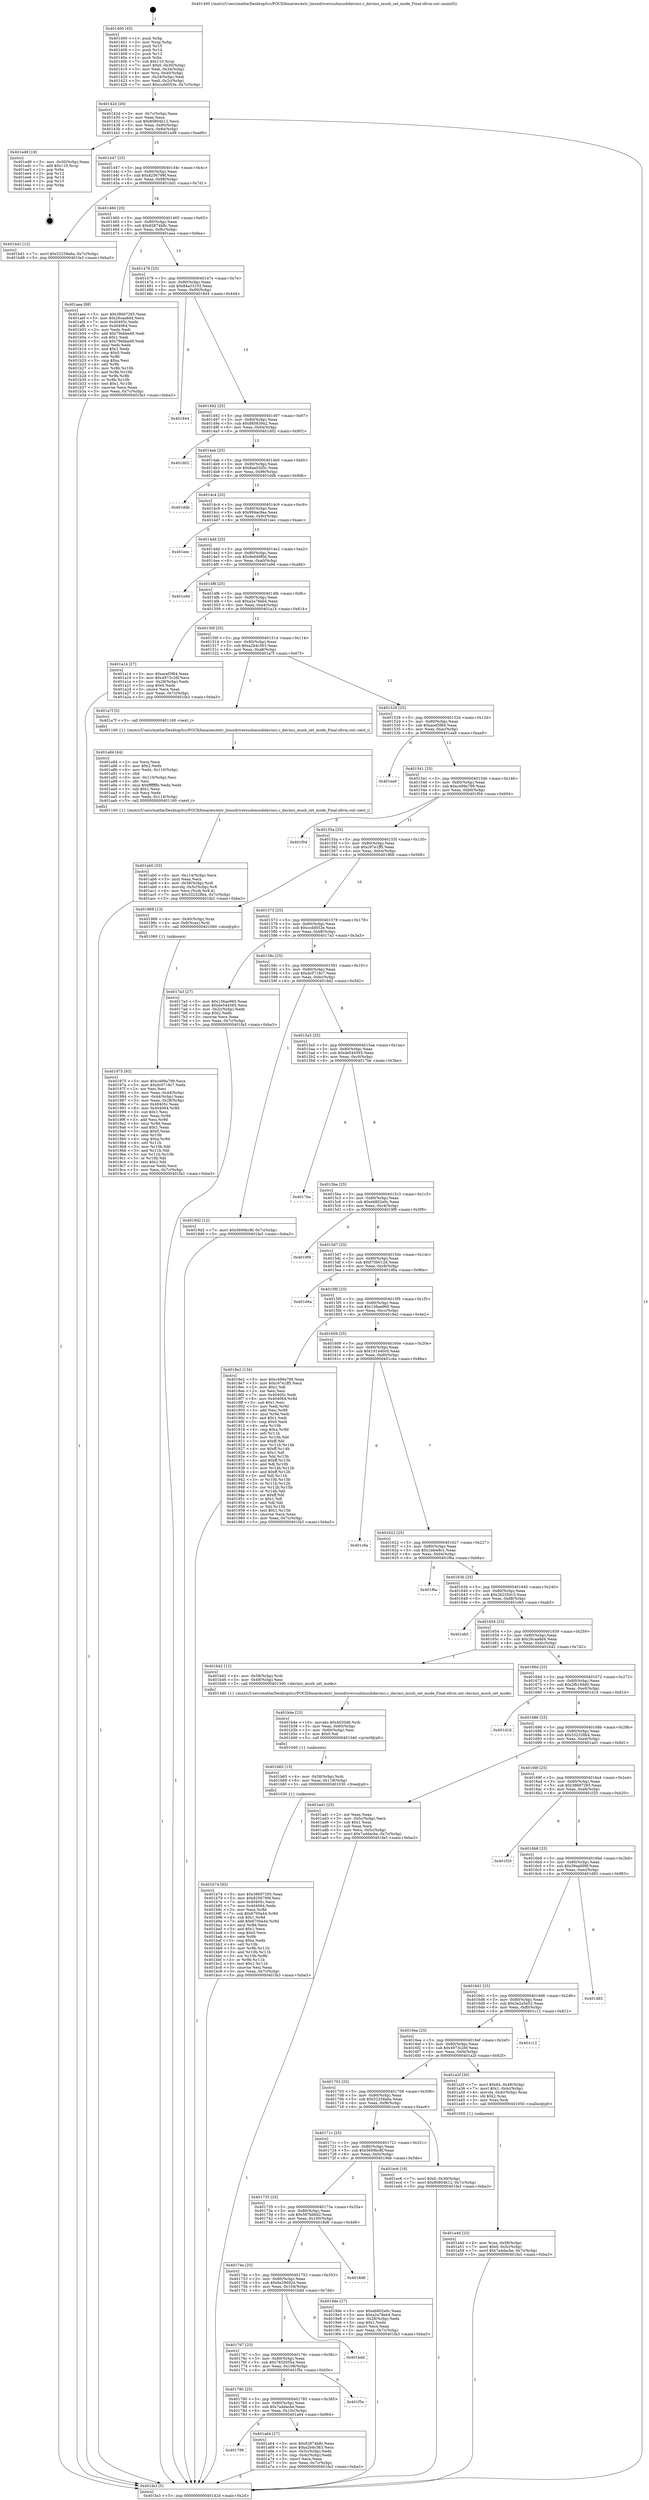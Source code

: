 digraph "0x401400" {
  label = "0x401400 (/mnt/c/Users/mathe/Desktop/tcc/POCII/binaries/extr_linuxdriversusbmusbdavinci.c_davinci_musb_set_mode_Final-ollvm.out::main(0))"
  labelloc = "t"
  node[shape=record]

  Entry [label="",width=0.3,height=0.3,shape=circle,fillcolor=black,style=filled]
  "0x40142d" [label="{
     0x40142d [26]\l
     | [instrs]\l
     &nbsp;&nbsp;0x40142d \<+3\>: mov -0x7c(%rbp),%eax\l
     &nbsp;&nbsp;0x401430 \<+2\>: mov %eax,%ecx\l
     &nbsp;&nbsp;0x401432 \<+6\>: sub $0x80804b12,%ecx\l
     &nbsp;&nbsp;0x401438 \<+3\>: mov %eax,-0x80(%rbp)\l
     &nbsp;&nbsp;0x40143b \<+6\>: mov %ecx,-0x84(%rbp)\l
     &nbsp;&nbsp;0x401441 \<+6\>: je 0000000000401ed9 \<main+0xad9\>\l
  }"]
  "0x401ed9" [label="{
     0x401ed9 [19]\l
     | [instrs]\l
     &nbsp;&nbsp;0x401ed9 \<+3\>: mov -0x30(%rbp),%eax\l
     &nbsp;&nbsp;0x401edc \<+7\>: add $0x110,%rsp\l
     &nbsp;&nbsp;0x401ee3 \<+1\>: pop %rbx\l
     &nbsp;&nbsp;0x401ee4 \<+2\>: pop %r12\l
     &nbsp;&nbsp;0x401ee6 \<+2\>: pop %r14\l
     &nbsp;&nbsp;0x401ee8 \<+2\>: pop %r15\l
     &nbsp;&nbsp;0x401eea \<+1\>: pop %rbp\l
     &nbsp;&nbsp;0x401eeb \<+1\>: ret\l
  }"]
  "0x401447" [label="{
     0x401447 [25]\l
     | [instrs]\l
     &nbsp;&nbsp;0x401447 \<+5\>: jmp 000000000040144c \<main+0x4c\>\l
     &nbsp;&nbsp;0x40144c \<+3\>: mov -0x80(%rbp),%eax\l
     &nbsp;&nbsp;0x40144f \<+5\>: sub $0x8256799f,%eax\l
     &nbsp;&nbsp;0x401454 \<+6\>: mov %eax,-0x88(%rbp)\l
     &nbsp;&nbsp;0x40145a \<+6\>: je 0000000000401bd1 \<main+0x7d1\>\l
  }"]
  Exit [label="",width=0.3,height=0.3,shape=circle,fillcolor=black,style=filled,peripheries=2]
  "0x401bd1" [label="{
     0x401bd1 [12]\l
     | [instrs]\l
     &nbsp;&nbsp;0x401bd1 \<+7\>: movl $0x52258a6a,-0x7c(%rbp)\l
     &nbsp;&nbsp;0x401bd8 \<+5\>: jmp 0000000000401fa3 \<main+0xba3\>\l
  }"]
  "0x401460" [label="{
     0x401460 [25]\l
     | [instrs]\l
     &nbsp;&nbsp;0x401460 \<+5\>: jmp 0000000000401465 \<main+0x65\>\l
     &nbsp;&nbsp;0x401465 \<+3\>: mov -0x80(%rbp),%eax\l
     &nbsp;&nbsp;0x401468 \<+5\>: sub $0x82874b8c,%eax\l
     &nbsp;&nbsp;0x40146d \<+6\>: mov %eax,-0x8c(%rbp)\l
     &nbsp;&nbsp;0x401473 \<+6\>: je 0000000000401aea \<main+0x6ea\>\l
  }"]
  "0x401b74" [label="{
     0x401b74 [93]\l
     | [instrs]\l
     &nbsp;&nbsp;0x401b74 \<+5\>: mov $0x38697285,%eax\l
     &nbsp;&nbsp;0x401b79 \<+5\>: mov $0x8256799f,%esi\l
     &nbsp;&nbsp;0x401b7e \<+7\>: mov 0x40405c,%ecx\l
     &nbsp;&nbsp;0x401b85 \<+7\>: mov 0x404064,%edx\l
     &nbsp;&nbsp;0x401b8c \<+3\>: mov %ecx,%r8d\l
     &nbsp;&nbsp;0x401b8f \<+7\>: sub $0x6700a44,%r8d\l
     &nbsp;&nbsp;0x401b96 \<+4\>: sub $0x1,%r8d\l
     &nbsp;&nbsp;0x401b9a \<+7\>: add $0x6700a44,%r8d\l
     &nbsp;&nbsp;0x401ba1 \<+4\>: imul %r8d,%ecx\l
     &nbsp;&nbsp;0x401ba5 \<+3\>: and $0x1,%ecx\l
     &nbsp;&nbsp;0x401ba8 \<+3\>: cmp $0x0,%ecx\l
     &nbsp;&nbsp;0x401bab \<+4\>: sete %r9b\l
     &nbsp;&nbsp;0x401baf \<+3\>: cmp $0xa,%edx\l
     &nbsp;&nbsp;0x401bb2 \<+4\>: setl %r10b\l
     &nbsp;&nbsp;0x401bb6 \<+3\>: mov %r9b,%r11b\l
     &nbsp;&nbsp;0x401bb9 \<+3\>: and %r10b,%r11b\l
     &nbsp;&nbsp;0x401bbc \<+3\>: xor %r10b,%r9b\l
     &nbsp;&nbsp;0x401bbf \<+3\>: or %r9b,%r11b\l
     &nbsp;&nbsp;0x401bc2 \<+4\>: test $0x1,%r11b\l
     &nbsp;&nbsp;0x401bc6 \<+3\>: cmovne %esi,%eax\l
     &nbsp;&nbsp;0x401bc9 \<+3\>: mov %eax,-0x7c(%rbp)\l
     &nbsp;&nbsp;0x401bcc \<+5\>: jmp 0000000000401fa3 \<main+0xba3\>\l
  }"]
  "0x401aea" [label="{
     0x401aea [88]\l
     | [instrs]\l
     &nbsp;&nbsp;0x401aea \<+5\>: mov $0x38697285,%eax\l
     &nbsp;&nbsp;0x401aef \<+5\>: mov $0x26caa8d4,%ecx\l
     &nbsp;&nbsp;0x401af4 \<+7\>: mov 0x40405c,%edx\l
     &nbsp;&nbsp;0x401afb \<+7\>: mov 0x404064,%esi\l
     &nbsp;&nbsp;0x401b02 \<+2\>: mov %edx,%edi\l
     &nbsp;&nbsp;0x401b04 \<+6\>: add $0x79ebbed9,%edi\l
     &nbsp;&nbsp;0x401b0a \<+3\>: sub $0x1,%edi\l
     &nbsp;&nbsp;0x401b0d \<+6\>: sub $0x79ebbed9,%edi\l
     &nbsp;&nbsp;0x401b13 \<+3\>: imul %edi,%edx\l
     &nbsp;&nbsp;0x401b16 \<+3\>: and $0x1,%edx\l
     &nbsp;&nbsp;0x401b19 \<+3\>: cmp $0x0,%edx\l
     &nbsp;&nbsp;0x401b1c \<+4\>: sete %r8b\l
     &nbsp;&nbsp;0x401b20 \<+3\>: cmp $0xa,%esi\l
     &nbsp;&nbsp;0x401b23 \<+4\>: setl %r9b\l
     &nbsp;&nbsp;0x401b27 \<+3\>: mov %r8b,%r10b\l
     &nbsp;&nbsp;0x401b2a \<+3\>: and %r9b,%r10b\l
     &nbsp;&nbsp;0x401b2d \<+3\>: xor %r9b,%r8b\l
     &nbsp;&nbsp;0x401b30 \<+3\>: or %r8b,%r10b\l
     &nbsp;&nbsp;0x401b33 \<+4\>: test $0x1,%r10b\l
     &nbsp;&nbsp;0x401b37 \<+3\>: cmovne %ecx,%eax\l
     &nbsp;&nbsp;0x401b3a \<+3\>: mov %eax,-0x7c(%rbp)\l
     &nbsp;&nbsp;0x401b3d \<+5\>: jmp 0000000000401fa3 \<main+0xba3\>\l
  }"]
  "0x401479" [label="{
     0x401479 [25]\l
     | [instrs]\l
     &nbsp;&nbsp;0x401479 \<+5\>: jmp 000000000040147e \<main+0x7e\>\l
     &nbsp;&nbsp;0x40147e \<+3\>: mov -0x80(%rbp),%eax\l
     &nbsp;&nbsp;0x401481 \<+5\>: sub $0x84a33103,%eax\l
     &nbsp;&nbsp;0x401486 \<+6\>: mov %eax,-0x90(%rbp)\l
     &nbsp;&nbsp;0x40148c \<+6\>: je 0000000000401844 \<main+0x444\>\l
  }"]
  "0x401b65" [label="{
     0x401b65 [15]\l
     | [instrs]\l
     &nbsp;&nbsp;0x401b65 \<+4\>: mov -0x58(%rbp),%rdi\l
     &nbsp;&nbsp;0x401b69 \<+6\>: mov %eax,-0x118(%rbp)\l
     &nbsp;&nbsp;0x401b6f \<+5\>: call 0000000000401030 \<free@plt\>\l
     | [calls]\l
     &nbsp;&nbsp;0x401030 \{1\} (unknown)\l
  }"]
  "0x401844" [label="{
     0x401844\l
  }", style=dashed]
  "0x401492" [label="{
     0x401492 [25]\l
     | [instrs]\l
     &nbsp;&nbsp;0x401492 \<+5\>: jmp 0000000000401497 \<main+0x97\>\l
     &nbsp;&nbsp;0x401497 \<+3\>: mov -0x80(%rbp),%eax\l
     &nbsp;&nbsp;0x40149a \<+5\>: sub $0x885839a2,%eax\l
     &nbsp;&nbsp;0x40149f \<+6\>: mov %eax,-0x94(%rbp)\l
     &nbsp;&nbsp;0x4014a5 \<+6\>: je 0000000000401d02 \<main+0x902\>\l
  }"]
  "0x401b4e" [label="{
     0x401b4e [23]\l
     | [instrs]\l
     &nbsp;&nbsp;0x401b4e \<+10\>: movabs $0x4020d6,%rdi\l
     &nbsp;&nbsp;0x401b58 \<+3\>: mov %eax,-0x60(%rbp)\l
     &nbsp;&nbsp;0x401b5b \<+3\>: mov -0x60(%rbp),%esi\l
     &nbsp;&nbsp;0x401b5e \<+2\>: mov $0x0,%al\l
     &nbsp;&nbsp;0x401b60 \<+5\>: call 0000000000401040 \<printf@plt\>\l
     | [calls]\l
     &nbsp;&nbsp;0x401040 \{1\} (unknown)\l
  }"]
  "0x401d02" [label="{
     0x401d02\l
  }", style=dashed]
  "0x4014ab" [label="{
     0x4014ab [25]\l
     | [instrs]\l
     &nbsp;&nbsp;0x4014ab \<+5\>: jmp 00000000004014b0 \<main+0xb0\>\l
     &nbsp;&nbsp;0x4014b0 \<+3\>: mov -0x80(%rbp),%eax\l
     &nbsp;&nbsp;0x4014b3 \<+5\>: sub $0x8aa03d5c,%eax\l
     &nbsp;&nbsp;0x4014b8 \<+6\>: mov %eax,-0x98(%rbp)\l
     &nbsp;&nbsp;0x4014be \<+6\>: je 0000000000401ddb \<main+0x9db\>\l
  }"]
  "0x401ab0" [label="{
     0x401ab0 [33]\l
     | [instrs]\l
     &nbsp;&nbsp;0x401ab0 \<+6\>: mov -0x114(%rbp),%ecx\l
     &nbsp;&nbsp;0x401ab6 \<+3\>: imul %eax,%ecx\l
     &nbsp;&nbsp;0x401ab9 \<+4\>: mov -0x58(%rbp),%rdi\l
     &nbsp;&nbsp;0x401abd \<+4\>: movslq -0x5c(%rbp),%r8\l
     &nbsp;&nbsp;0x401ac1 \<+4\>: mov %ecx,(%rdi,%r8,4)\l
     &nbsp;&nbsp;0x401ac5 \<+7\>: movl $0x332328b4,-0x7c(%rbp)\l
     &nbsp;&nbsp;0x401acc \<+5\>: jmp 0000000000401fa3 \<main+0xba3\>\l
  }"]
  "0x401ddb" [label="{
     0x401ddb\l
  }", style=dashed]
  "0x4014c4" [label="{
     0x4014c4 [25]\l
     | [instrs]\l
     &nbsp;&nbsp;0x4014c4 \<+5\>: jmp 00000000004014c9 \<main+0xc9\>\l
     &nbsp;&nbsp;0x4014c9 \<+3\>: mov -0x80(%rbp),%eax\l
     &nbsp;&nbsp;0x4014cc \<+5\>: sub $0x994ac9aa,%eax\l
     &nbsp;&nbsp;0x4014d1 \<+6\>: mov %eax,-0x9c(%rbp)\l
     &nbsp;&nbsp;0x4014d7 \<+6\>: je 0000000000401eec \<main+0xaec\>\l
  }"]
  "0x401a84" [label="{
     0x401a84 [44]\l
     | [instrs]\l
     &nbsp;&nbsp;0x401a84 \<+2\>: xor %ecx,%ecx\l
     &nbsp;&nbsp;0x401a86 \<+5\>: mov $0x2,%edx\l
     &nbsp;&nbsp;0x401a8b \<+6\>: mov %edx,-0x110(%rbp)\l
     &nbsp;&nbsp;0x401a91 \<+1\>: cltd\l
     &nbsp;&nbsp;0x401a92 \<+6\>: mov -0x110(%rbp),%esi\l
     &nbsp;&nbsp;0x401a98 \<+2\>: idiv %esi\l
     &nbsp;&nbsp;0x401a9a \<+6\>: imul $0xfffffffe,%edx,%edx\l
     &nbsp;&nbsp;0x401aa0 \<+3\>: sub $0x1,%ecx\l
     &nbsp;&nbsp;0x401aa3 \<+2\>: sub %ecx,%edx\l
     &nbsp;&nbsp;0x401aa5 \<+6\>: mov %edx,-0x114(%rbp)\l
     &nbsp;&nbsp;0x401aab \<+5\>: call 0000000000401160 \<next_i\>\l
     | [calls]\l
     &nbsp;&nbsp;0x401160 \{1\} (/mnt/c/Users/mathe/Desktop/tcc/POCII/binaries/extr_linuxdriversusbmusbdavinci.c_davinci_musb_set_mode_Final-ollvm.out::next_i)\l
  }"]
  "0x401eec" [label="{
     0x401eec\l
  }", style=dashed]
  "0x4014dd" [label="{
     0x4014dd [25]\l
     | [instrs]\l
     &nbsp;&nbsp;0x4014dd \<+5\>: jmp 00000000004014e2 \<main+0xe2\>\l
     &nbsp;&nbsp;0x4014e2 \<+3\>: mov -0x80(%rbp),%eax\l
     &nbsp;&nbsp;0x4014e5 \<+5\>: sub $0x9e049f0d,%eax\l
     &nbsp;&nbsp;0x4014ea \<+6\>: mov %eax,-0xa0(%rbp)\l
     &nbsp;&nbsp;0x4014f0 \<+6\>: je 0000000000401e9d \<main+0xa9d\>\l
  }"]
  "0x401799" [label="{
     0x401799\l
  }", style=dashed]
  "0x401e9d" [label="{
     0x401e9d\l
  }", style=dashed]
  "0x4014f6" [label="{
     0x4014f6 [25]\l
     | [instrs]\l
     &nbsp;&nbsp;0x4014f6 \<+5\>: jmp 00000000004014fb \<main+0xfb\>\l
     &nbsp;&nbsp;0x4014fb \<+3\>: mov -0x80(%rbp),%eax\l
     &nbsp;&nbsp;0x4014fe \<+5\>: sub $0xa2a78eb4,%eax\l
     &nbsp;&nbsp;0x401503 \<+6\>: mov %eax,-0xa4(%rbp)\l
     &nbsp;&nbsp;0x401509 \<+6\>: je 0000000000401a14 \<main+0x614\>\l
  }"]
  "0x401a64" [label="{
     0x401a64 [27]\l
     | [instrs]\l
     &nbsp;&nbsp;0x401a64 \<+5\>: mov $0x82874b8c,%eax\l
     &nbsp;&nbsp;0x401a69 \<+5\>: mov $0xa2b4c363,%ecx\l
     &nbsp;&nbsp;0x401a6e \<+3\>: mov -0x5c(%rbp),%edx\l
     &nbsp;&nbsp;0x401a71 \<+3\>: cmp -0x4c(%rbp),%edx\l
     &nbsp;&nbsp;0x401a74 \<+3\>: cmovl %ecx,%eax\l
     &nbsp;&nbsp;0x401a77 \<+3\>: mov %eax,-0x7c(%rbp)\l
     &nbsp;&nbsp;0x401a7a \<+5\>: jmp 0000000000401fa3 \<main+0xba3\>\l
  }"]
  "0x401a14" [label="{
     0x401a14 [27]\l
     | [instrs]\l
     &nbsp;&nbsp;0x401a14 \<+5\>: mov $0xacef3f64,%eax\l
     &nbsp;&nbsp;0x401a19 \<+5\>: mov $0x4973c26f,%ecx\l
     &nbsp;&nbsp;0x401a1e \<+3\>: mov -0x28(%rbp),%edx\l
     &nbsp;&nbsp;0x401a21 \<+3\>: cmp $0x0,%edx\l
     &nbsp;&nbsp;0x401a24 \<+3\>: cmove %ecx,%eax\l
     &nbsp;&nbsp;0x401a27 \<+3\>: mov %eax,-0x7c(%rbp)\l
     &nbsp;&nbsp;0x401a2a \<+5\>: jmp 0000000000401fa3 \<main+0xba3\>\l
  }"]
  "0x40150f" [label="{
     0x40150f [25]\l
     | [instrs]\l
     &nbsp;&nbsp;0x40150f \<+5\>: jmp 0000000000401514 \<main+0x114\>\l
     &nbsp;&nbsp;0x401514 \<+3\>: mov -0x80(%rbp),%eax\l
     &nbsp;&nbsp;0x401517 \<+5\>: sub $0xa2b4c363,%eax\l
     &nbsp;&nbsp;0x40151c \<+6\>: mov %eax,-0xa8(%rbp)\l
     &nbsp;&nbsp;0x401522 \<+6\>: je 0000000000401a7f \<main+0x67f\>\l
  }"]
  "0x401780" [label="{
     0x401780 [25]\l
     | [instrs]\l
     &nbsp;&nbsp;0x401780 \<+5\>: jmp 0000000000401785 \<main+0x385\>\l
     &nbsp;&nbsp;0x401785 \<+3\>: mov -0x80(%rbp),%eax\l
     &nbsp;&nbsp;0x401788 \<+5\>: sub $0x7a4dacbe,%eax\l
     &nbsp;&nbsp;0x40178d \<+6\>: mov %eax,-0x10c(%rbp)\l
     &nbsp;&nbsp;0x401793 \<+6\>: je 0000000000401a64 \<main+0x664\>\l
  }"]
  "0x401a7f" [label="{
     0x401a7f [5]\l
     | [instrs]\l
     &nbsp;&nbsp;0x401a7f \<+5\>: call 0000000000401160 \<next_i\>\l
     | [calls]\l
     &nbsp;&nbsp;0x401160 \{1\} (/mnt/c/Users/mathe/Desktop/tcc/POCII/binaries/extr_linuxdriversusbmusbdavinci.c_davinci_musb_set_mode_Final-ollvm.out::next_i)\l
  }"]
  "0x401528" [label="{
     0x401528 [25]\l
     | [instrs]\l
     &nbsp;&nbsp;0x401528 \<+5\>: jmp 000000000040152d \<main+0x12d\>\l
     &nbsp;&nbsp;0x40152d \<+3\>: mov -0x80(%rbp),%eax\l
     &nbsp;&nbsp;0x401530 \<+5\>: sub $0xacef3f64,%eax\l
     &nbsp;&nbsp;0x401535 \<+6\>: mov %eax,-0xac(%rbp)\l
     &nbsp;&nbsp;0x40153b \<+6\>: je 0000000000401ea9 \<main+0xaa9\>\l
  }"]
  "0x401f5e" [label="{
     0x401f5e\l
  }", style=dashed]
  "0x401ea9" [label="{
     0x401ea9\l
  }", style=dashed]
  "0x401541" [label="{
     0x401541 [25]\l
     | [instrs]\l
     &nbsp;&nbsp;0x401541 \<+5\>: jmp 0000000000401546 \<main+0x146\>\l
     &nbsp;&nbsp;0x401546 \<+3\>: mov -0x80(%rbp),%eax\l
     &nbsp;&nbsp;0x401549 \<+5\>: sub $0xc499a799,%eax\l
     &nbsp;&nbsp;0x40154e \<+6\>: mov %eax,-0xb0(%rbp)\l
     &nbsp;&nbsp;0x401554 \<+6\>: je 0000000000401f04 \<main+0xb04\>\l
  }"]
  "0x401767" [label="{
     0x401767 [25]\l
     | [instrs]\l
     &nbsp;&nbsp;0x401767 \<+5\>: jmp 000000000040176c \<main+0x36c\>\l
     &nbsp;&nbsp;0x40176c \<+3\>: mov -0x80(%rbp),%eax\l
     &nbsp;&nbsp;0x40176f \<+5\>: sub $0x7832055a,%eax\l
     &nbsp;&nbsp;0x401774 \<+6\>: mov %eax,-0x108(%rbp)\l
     &nbsp;&nbsp;0x40177a \<+6\>: je 0000000000401f5e \<main+0xb5e\>\l
  }"]
  "0x401f04" [label="{
     0x401f04\l
  }", style=dashed]
  "0x40155a" [label="{
     0x40155a [25]\l
     | [instrs]\l
     &nbsp;&nbsp;0x40155a \<+5\>: jmp 000000000040155f \<main+0x15f\>\l
     &nbsp;&nbsp;0x40155f \<+3\>: mov -0x80(%rbp),%eax\l
     &nbsp;&nbsp;0x401562 \<+5\>: sub $0xc97e1ff5,%eax\l
     &nbsp;&nbsp;0x401567 \<+6\>: mov %eax,-0xb4(%rbp)\l
     &nbsp;&nbsp;0x40156d \<+6\>: je 0000000000401968 \<main+0x568\>\l
  }"]
  "0x401bdd" [label="{
     0x401bdd\l
  }", style=dashed]
  "0x401968" [label="{
     0x401968 [13]\l
     | [instrs]\l
     &nbsp;&nbsp;0x401968 \<+4\>: mov -0x40(%rbp),%rax\l
     &nbsp;&nbsp;0x40196c \<+4\>: mov 0x8(%rax),%rdi\l
     &nbsp;&nbsp;0x401970 \<+5\>: call 0000000000401060 \<atoi@plt\>\l
     | [calls]\l
     &nbsp;&nbsp;0x401060 \{1\} (unknown)\l
  }"]
  "0x401573" [label="{
     0x401573 [25]\l
     | [instrs]\l
     &nbsp;&nbsp;0x401573 \<+5\>: jmp 0000000000401578 \<main+0x178\>\l
     &nbsp;&nbsp;0x401578 \<+3\>: mov -0x80(%rbp),%eax\l
     &nbsp;&nbsp;0x40157b \<+5\>: sub $0xccdd053e,%eax\l
     &nbsp;&nbsp;0x401580 \<+6\>: mov %eax,-0xb8(%rbp)\l
     &nbsp;&nbsp;0x401586 \<+6\>: je 00000000004017a3 \<main+0x3a3\>\l
  }"]
  "0x40174e" [label="{
     0x40174e [25]\l
     | [instrs]\l
     &nbsp;&nbsp;0x40174e \<+5\>: jmp 0000000000401753 \<main+0x353\>\l
     &nbsp;&nbsp;0x401753 \<+3\>: mov -0x80(%rbp),%eax\l
     &nbsp;&nbsp;0x401756 \<+5\>: sub $0x6e29692e,%eax\l
     &nbsp;&nbsp;0x40175b \<+6\>: mov %eax,-0x104(%rbp)\l
     &nbsp;&nbsp;0x401761 \<+6\>: je 0000000000401bdd \<main+0x7dd\>\l
  }"]
  "0x4017a3" [label="{
     0x4017a3 [27]\l
     | [instrs]\l
     &nbsp;&nbsp;0x4017a3 \<+5\>: mov $0x156ae960,%eax\l
     &nbsp;&nbsp;0x4017a8 \<+5\>: mov $0xde544565,%ecx\l
     &nbsp;&nbsp;0x4017ad \<+3\>: mov -0x2c(%rbp),%edx\l
     &nbsp;&nbsp;0x4017b0 \<+3\>: cmp $0x2,%edx\l
     &nbsp;&nbsp;0x4017b3 \<+3\>: cmovne %ecx,%eax\l
     &nbsp;&nbsp;0x4017b6 \<+3\>: mov %eax,-0x7c(%rbp)\l
     &nbsp;&nbsp;0x4017b9 \<+5\>: jmp 0000000000401fa3 \<main+0xba3\>\l
  }"]
  "0x40158c" [label="{
     0x40158c [25]\l
     | [instrs]\l
     &nbsp;&nbsp;0x40158c \<+5\>: jmp 0000000000401591 \<main+0x191\>\l
     &nbsp;&nbsp;0x401591 \<+3\>: mov -0x80(%rbp),%eax\l
     &nbsp;&nbsp;0x401594 \<+5\>: sub $0xdc0718c7,%eax\l
     &nbsp;&nbsp;0x401599 \<+6\>: mov %eax,-0xbc(%rbp)\l
     &nbsp;&nbsp;0x40159f \<+6\>: je 00000000004019d2 \<main+0x5d2\>\l
  }"]
  "0x401fa3" [label="{
     0x401fa3 [5]\l
     | [instrs]\l
     &nbsp;&nbsp;0x401fa3 \<+5\>: jmp 000000000040142d \<main+0x2d\>\l
  }"]
  "0x401400" [label="{
     0x401400 [45]\l
     | [instrs]\l
     &nbsp;&nbsp;0x401400 \<+1\>: push %rbp\l
     &nbsp;&nbsp;0x401401 \<+3\>: mov %rsp,%rbp\l
     &nbsp;&nbsp;0x401404 \<+2\>: push %r15\l
     &nbsp;&nbsp;0x401406 \<+2\>: push %r14\l
     &nbsp;&nbsp;0x401408 \<+2\>: push %r12\l
     &nbsp;&nbsp;0x40140a \<+1\>: push %rbx\l
     &nbsp;&nbsp;0x40140b \<+7\>: sub $0x110,%rsp\l
     &nbsp;&nbsp;0x401412 \<+7\>: movl $0x0,-0x30(%rbp)\l
     &nbsp;&nbsp;0x401419 \<+3\>: mov %edi,-0x34(%rbp)\l
     &nbsp;&nbsp;0x40141c \<+4\>: mov %rsi,-0x40(%rbp)\l
     &nbsp;&nbsp;0x401420 \<+3\>: mov -0x34(%rbp),%edi\l
     &nbsp;&nbsp;0x401423 \<+3\>: mov %edi,-0x2c(%rbp)\l
     &nbsp;&nbsp;0x401426 \<+7\>: movl $0xccdd053e,-0x7c(%rbp)\l
  }"]
  "0x4018d6" [label="{
     0x4018d6\l
  }", style=dashed]
  "0x4019d2" [label="{
     0x4019d2 [12]\l
     | [instrs]\l
     &nbsp;&nbsp;0x4019d2 \<+7\>: movl $0x5669bc8f,-0x7c(%rbp)\l
     &nbsp;&nbsp;0x4019d9 \<+5\>: jmp 0000000000401fa3 \<main+0xba3\>\l
  }"]
  "0x4015a5" [label="{
     0x4015a5 [25]\l
     | [instrs]\l
     &nbsp;&nbsp;0x4015a5 \<+5\>: jmp 00000000004015aa \<main+0x1aa\>\l
     &nbsp;&nbsp;0x4015aa \<+3\>: mov -0x80(%rbp),%eax\l
     &nbsp;&nbsp;0x4015ad \<+5\>: sub $0xde544565,%eax\l
     &nbsp;&nbsp;0x4015b2 \<+6\>: mov %eax,-0xc0(%rbp)\l
     &nbsp;&nbsp;0x4015b8 \<+6\>: je 00000000004017be \<main+0x3be\>\l
  }"]
  "0x401a4d" [label="{
     0x401a4d [23]\l
     | [instrs]\l
     &nbsp;&nbsp;0x401a4d \<+4\>: mov %rax,-0x58(%rbp)\l
     &nbsp;&nbsp;0x401a51 \<+7\>: movl $0x0,-0x5c(%rbp)\l
     &nbsp;&nbsp;0x401a58 \<+7\>: movl $0x7a4dacbe,-0x7c(%rbp)\l
     &nbsp;&nbsp;0x401a5f \<+5\>: jmp 0000000000401fa3 \<main+0xba3\>\l
  }"]
  "0x4017be" [label="{
     0x4017be\l
  }", style=dashed]
  "0x4015be" [label="{
     0x4015be [25]\l
     | [instrs]\l
     &nbsp;&nbsp;0x4015be \<+5\>: jmp 00000000004015c3 \<main+0x1c3\>\l
     &nbsp;&nbsp;0x4015c3 \<+3\>: mov -0x80(%rbp),%eax\l
     &nbsp;&nbsp;0x4015c6 \<+5\>: sub $0xeb802e0c,%eax\l
     &nbsp;&nbsp;0x4015cb \<+6\>: mov %eax,-0xc4(%rbp)\l
     &nbsp;&nbsp;0x4015d1 \<+6\>: je 00000000004019f9 \<main+0x5f9\>\l
  }"]
  "0x401735" [label="{
     0x401735 [25]\l
     | [instrs]\l
     &nbsp;&nbsp;0x401735 \<+5\>: jmp 000000000040173a \<main+0x33a\>\l
     &nbsp;&nbsp;0x40173a \<+3\>: mov -0x80(%rbp),%eax\l
     &nbsp;&nbsp;0x40173d \<+5\>: sub $0x587bb6d2,%eax\l
     &nbsp;&nbsp;0x401742 \<+6\>: mov %eax,-0x100(%rbp)\l
     &nbsp;&nbsp;0x401748 \<+6\>: je 00000000004018d6 \<main+0x4d6\>\l
  }"]
  "0x4019f9" [label="{
     0x4019f9\l
  }", style=dashed]
  "0x4015d7" [label="{
     0x4015d7 [25]\l
     | [instrs]\l
     &nbsp;&nbsp;0x4015d7 \<+5\>: jmp 00000000004015dc \<main+0x1dc\>\l
     &nbsp;&nbsp;0x4015dc \<+3\>: mov -0x80(%rbp),%eax\l
     &nbsp;&nbsp;0x4015df \<+5\>: sub $0xf70b012d,%eax\l
     &nbsp;&nbsp;0x4015e4 \<+6\>: mov %eax,-0xc8(%rbp)\l
     &nbsp;&nbsp;0x4015ea \<+6\>: je 0000000000401d6a \<main+0x96a\>\l
  }"]
  "0x4019de" [label="{
     0x4019de [27]\l
     | [instrs]\l
     &nbsp;&nbsp;0x4019de \<+5\>: mov $0xeb802e0c,%eax\l
     &nbsp;&nbsp;0x4019e3 \<+5\>: mov $0xa2a78eb4,%ecx\l
     &nbsp;&nbsp;0x4019e8 \<+3\>: mov -0x28(%rbp),%edx\l
     &nbsp;&nbsp;0x4019eb \<+3\>: cmp $0x1,%edx\l
     &nbsp;&nbsp;0x4019ee \<+3\>: cmovl %ecx,%eax\l
     &nbsp;&nbsp;0x4019f1 \<+3\>: mov %eax,-0x7c(%rbp)\l
     &nbsp;&nbsp;0x4019f4 \<+5\>: jmp 0000000000401fa3 \<main+0xba3\>\l
  }"]
  "0x401d6a" [label="{
     0x401d6a\l
  }", style=dashed]
  "0x4015f0" [label="{
     0x4015f0 [25]\l
     | [instrs]\l
     &nbsp;&nbsp;0x4015f0 \<+5\>: jmp 00000000004015f5 \<main+0x1f5\>\l
     &nbsp;&nbsp;0x4015f5 \<+3\>: mov -0x80(%rbp),%eax\l
     &nbsp;&nbsp;0x4015f8 \<+5\>: sub $0x156ae960,%eax\l
     &nbsp;&nbsp;0x4015fd \<+6\>: mov %eax,-0xcc(%rbp)\l
     &nbsp;&nbsp;0x401603 \<+6\>: je 00000000004018e2 \<main+0x4e2\>\l
  }"]
  "0x40171c" [label="{
     0x40171c [25]\l
     | [instrs]\l
     &nbsp;&nbsp;0x40171c \<+5\>: jmp 0000000000401721 \<main+0x321\>\l
     &nbsp;&nbsp;0x401721 \<+3\>: mov -0x80(%rbp),%eax\l
     &nbsp;&nbsp;0x401724 \<+5\>: sub $0x5669bc8f,%eax\l
     &nbsp;&nbsp;0x401729 \<+6\>: mov %eax,-0xfc(%rbp)\l
     &nbsp;&nbsp;0x40172f \<+6\>: je 00000000004019de \<main+0x5de\>\l
  }"]
  "0x4018e2" [label="{
     0x4018e2 [134]\l
     | [instrs]\l
     &nbsp;&nbsp;0x4018e2 \<+5\>: mov $0xc499a799,%eax\l
     &nbsp;&nbsp;0x4018e7 \<+5\>: mov $0xc97e1ff5,%ecx\l
     &nbsp;&nbsp;0x4018ec \<+2\>: mov $0x1,%dl\l
     &nbsp;&nbsp;0x4018ee \<+2\>: xor %esi,%esi\l
     &nbsp;&nbsp;0x4018f0 \<+7\>: mov 0x40405c,%edi\l
     &nbsp;&nbsp;0x4018f7 \<+8\>: mov 0x404064,%r8d\l
     &nbsp;&nbsp;0x4018ff \<+3\>: sub $0x1,%esi\l
     &nbsp;&nbsp;0x401902 \<+3\>: mov %edi,%r9d\l
     &nbsp;&nbsp;0x401905 \<+3\>: add %esi,%r9d\l
     &nbsp;&nbsp;0x401908 \<+4\>: imul %r9d,%edi\l
     &nbsp;&nbsp;0x40190c \<+3\>: and $0x1,%edi\l
     &nbsp;&nbsp;0x40190f \<+3\>: cmp $0x0,%edi\l
     &nbsp;&nbsp;0x401912 \<+4\>: sete %r10b\l
     &nbsp;&nbsp;0x401916 \<+4\>: cmp $0xa,%r8d\l
     &nbsp;&nbsp;0x40191a \<+4\>: setl %r11b\l
     &nbsp;&nbsp;0x40191e \<+3\>: mov %r10b,%bl\l
     &nbsp;&nbsp;0x401921 \<+3\>: xor $0xff,%bl\l
     &nbsp;&nbsp;0x401924 \<+3\>: mov %r11b,%r14b\l
     &nbsp;&nbsp;0x401927 \<+4\>: xor $0xff,%r14b\l
     &nbsp;&nbsp;0x40192b \<+3\>: xor $0x1,%dl\l
     &nbsp;&nbsp;0x40192e \<+3\>: mov %bl,%r15b\l
     &nbsp;&nbsp;0x401931 \<+4\>: and $0xff,%r15b\l
     &nbsp;&nbsp;0x401935 \<+3\>: and %dl,%r10b\l
     &nbsp;&nbsp;0x401938 \<+3\>: mov %r14b,%r12b\l
     &nbsp;&nbsp;0x40193b \<+4\>: and $0xff,%r12b\l
     &nbsp;&nbsp;0x40193f \<+3\>: and %dl,%r11b\l
     &nbsp;&nbsp;0x401942 \<+3\>: or %r10b,%r15b\l
     &nbsp;&nbsp;0x401945 \<+3\>: or %r11b,%r12b\l
     &nbsp;&nbsp;0x401948 \<+3\>: xor %r12b,%r15b\l
     &nbsp;&nbsp;0x40194b \<+3\>: or %r14b,%bl\l
     &nbsp;&nbsp;0x40194e \<+3\>: xor $0xff,%bl\l
     &nbsp;&nbsp;0x401951 \<+3\>: or $0x1,%dl\l
     &nbsp;&nbsp;0x401954 \<+2\>: and %dl,%bl\l
     &nbsp;&nbsp;0x401956 \<+3\>: or %bl,%r15b\l
     &nbsp;&nbsp;0x401959 \<+4\>: test $0x1,%r15b\l
     &nbsp;&nbsp;0x40195d \<+3\>: cmovne %ecx,%eax\l
     &nbsp;&nbsp;0x401960 \<+3\>: mov %eax,-0x7c(%rbp)\l
     &nbsp;&nbsp;0x401963 \<+5\>: jmp 0000000000401fa3 \<main+0xba3\>\l
  }"]
  "0x401609" [label="{
     0x401609 [25]\l
     | [instrs]\l
     &nbsp;&nbsp;0x401609 \<+5\>: jmp 000000000040160e \<main+0x20e\>\l
     &nbsp;&nbsp;0x40160e \<+3\>: mov -0x80(%rbp),%eax\l
     &nbsp;&nbsp;0x401611 \<+5\>: sub $0x191440c0,%eax\l
     &nbsp;&nbsp;0x401616 \<+6\>: mov %eax,-0xd0(%rbp)\l
     &nbsp;&nbsp;0x40161c \<+6\>: je 0000000000401c6a \<main+0x86a\>\l
  }"]
  "0x401975" [label="{
     0x401975 [93]\l
     | [instrs]\l
     &nbsp;&nbsp;0x401975 \<+5\>: mov $0xc499a799,%ecx\l
     &nbsp;&nbsp;0x40197a \<+5\>: mov $0xdc0718c7,%edx\l
     &nbsp;&nbsp;0x40197f \<+2\>: xor %esi,%esi\l
     &nbsp;&nbsp;0x401981 \<+3\>: mov %eax,-0x44(%rbp)\l
     &nbsp;&nbsp;0x401984 \<+3\>: mov -0x44(%rbp),%eax\l
     &nbsp;&nbsp;0x401987 \<+3\>: mov %eax,-0x28(%rbp)\l
     &nbsp;&nbsp;0x40198a \<+7\>: mov 0x40405c,%eax\l
     &nbsp;&nbsp;0x401991 \<+8\>: mov 0x404064,%r8d\l
     &nbsp;&nbsp;0x401999 \<+3\>: sub $0x1,%esi\l
     &nbsp;&nbsp;0x40199c \<+3\>: mov %eax,%r9d\l
     &nbsp;&nbsp;0x40199f \<+3\>: add %esi,%r9d\l
     &nbsp;&nbsp;0x4019a2 \<+4\>: imul %r9d,%eax\l
     &nbsp;&nbsp;0x4019a6 \<+3\>: and $0x1,%eax\l
     &nbsp;&nbsp;0x4019a9 \<+3\>: cmp $0x0,%eax\l
     &nbsp;&nbsp;0x4019ac \<+4\>: sete %r10b\l
     &nbsp;&nbsp;0x4019b0 \<+4\>: cmp $0xa,%r8d\l
     &nbsp;&nbsp;0x4019b4 \<+4\>: setl %r11b\l
     &nbsp;&nbsp;0x4019b8 \<+3\>: mov %r10b,%bl\l
     &nbsp;&nbsp;0x4019bb \<+3\>: and %r11b,%bl\l
     &nbsp;&nbsp;0x4019be \<+3\>: xor %r11b,%r10b\l
     &nbsp;&nbsp;0x4019c1 \<+3\>: or %r10b,%bl\l
     &nbsp;&nbsp;0x4019c4 \<+3\>: test $0x1,%bl\l
     &nbsp;&nbsp;0x4019c7 \<+3\>: cmovne %edx,%ecx\l
     &nbsp;&nbsp;0x4019ca \<+3\>: mov %ecx,-0x7c(%rbp)\l
     &nbsp;&nbsp;0x4019cd \<+5\>: jmp 0000000000401fa3 \<main+0xba3\>\l
  }"]
  "0x401ec6" [label="{
     0x401ec6 [19]\l
     | [instrs]\l
     &nbsp;&nbsp;0x401ec6 \<+7\>: movl $0x0,-0x30(%rbp)\l
     &nbsp;&nbsp;0x401ecd \<+7\>: movl $0x80804b12,-0x7c(%rbp)\l
     &nbsp;&nbsp;0x401ed4 \<+5\>: jmp 0000000000401fa3 \<main+0xba3\>\l
  }"]
  "0x401c6a" [label="{
     0x401c6a\l
  }", style=dashed]
  "0x401622" [label="{
     0x401622 [25]\l
     | [instrs]\l
     &nbsp;&nbsp;0x401622 \<+5\>: jmp 0000000000401627 \<main+0x227\>\l
     &nbsp;&nbsp;0x401627 \<+3\>: mov -0x80(%rbp),%eax\l
     &nbsp;&nbsp;0x40162a \<+5\>: sub $0x1bfee8c1,%eax\l
     &nbsp;&nbsp;0x40162f \<+6\>: mov %eax,-0xd4(%rbp)\l
     &nbsp;&nbsp;0x401635 \<+6\>: je 0000000000401f6a \<main+0xb6a\>\l
  }"]
  "0x401703" [label="{
     0x401703 [25]\l
     | [instrs]\l
     &nbsp;&nbsp;0x401703 \<+5\>: jmp 0000000000401708 \<main+0x308\>\l
     &nbsp;&nbsp;0x401708 \<+3\>: mov -0x80(%rbp),%eax\l
     &nbsp;&nbsp;0x40170b \<+5\>: sub $0x52258a6a,%eax\l
     &nbsp;&nbsp;0x401710 \<+6\>: mov %eax,-0xf8(%rbp)\l
     &nbsp;&nbsp;0x401716 \<+6\>: je 0000000000401ec6 \<main+0xac6\>\l
  }"]
  "0x401f6a" [label="{
     0x401f6a\l
  }", style=dashed]
  "0x40163b" [label="{
     0x40163b [25]\l
     | [instrs]\l
     &nbsp;&nbsp;0x40163b \<+5\>: jmp 0000000000401640 \<main+0x240\>\l
     &nbsp;&nbsp;0x401640 \<+3\>: mov -0x80(%rbp),%eax\l
     &nbsp;&nbsp;0x401643 \<+5\>: sub $0x262350c3,%eax\l
     &nbsp;&nbsp;0x401648 \<+6\>: mov %eax,-0xd8(%rbp)\l
     &nbsp;&nbsp;0x40164e \<+6\>: je 0000000000401eb5 \<main+0xab5\>\l
  }"]
  "0x401a2f" [label="{
     0x401a2f [30]\l
     | [instrs]\l
     &nbsp;&nbsp;0x401a2f \<+7\>: movl $0x64,-0x48(%rbp)\l
     &nbsp;&nbsp;0x401a36 \<+7\>: movl $0x1,-0x4c(%rbp)\l
     &nbsp;&nbsp;0x401a3d \<+4\>: movslq -0x4c(%rbp),%rax\l
     &nbsp;&nbsp;0x401a41 \<+4\>: shl $0x2,%rax\l
     &nbsp;&nbsp;0x401a45 \<+3\>: mov %rax,%rdi\l
     &nbsp;&nbsp;0x401a48 \<+5\>: call 0000000000401050 \<malloc@plt\>\l
     | [calls]\l
     &nbsp;&nbsp;0x401050 \{1\} (unknown)\l
  }"]
  "0x401eb5" [label="{
     0x401eb5\l
  }", style=dashed]
  "0x401654" [label="{
     0x401654 [25]\l
     | [instrs]\l
     &nbsp;&nbsp;0x401654 \<+5\>: jmp 0000000000401659 \<main+0x259\>\l
     &nbsp;&nbsp;0x401659 \<+3\>: mov -0x80(%rbp),%eax\l
     &nbsp;&nbsp;0x40165c \<+5\>: sub $0x26caa8d4,%eax\l
     &nbsp;&nbsp;0x401661 \<+6\>: mov %eax,-0xdc(%rbp)\l
     &nbsp;&nbsp;0x401667 \<+6\>: je 0000000000401b42 \<main+0x742\>\l
  }"]
  "0x4016ea" [label="{
     0x4016ea [25]\l
     | [instrs]\l
     &nbsp;&nbsp;0x4016ea \<+5\>: jmp 00000000004016ef \<main+0x2ef\>\l
     &nbsp;&nbsp;0x4016ef \<+3\>: mov -0x80(%rbp),%eax\l
     &nbsp;&nbsp;0x4016f2 \<+5\>: sub $0x4973c26f,%eax\l
     &nbsp;&nbsp;0x4016f7 \<+6\>: mov %eax,-0xf4(%rbp)\l
     &nbsp;&nbsp;0x4016fd \<+6\>: je 0000000000401a2f \<main+0x62f\>\l
  }"]
  "0x401b42" [label="{
     0x401b42 [12]\l
     | [instrs]\l
     &nbsp;&nbsp;0x401b42 \<+4\>: mov -0x58(%rbp),%rdi\l
     &nbsp;&nbsp;0x401b46 \<+3\>: mov -0x48(%rbp),%esi\l
     &nbsp;&nbsp;0x401b49 \<+5\>: call 00000000004013d0 \<davinci_musb_set_mode\>\l
     | [calls]\l
     &nbsp;&nbsp;0x4013d0 \{1\} (/mnt/c/Users/mathe/Desktop/tcc/POCII/binaries/extr_linuxdriversusbmusbdavinci.c_davinci_musb_set_mode_Final-ollvm.out::davinci_musb_set_mode)\l
  }"]
  "0x40166d" [label="{
     0x40166d [25]\l
     | [instrs]\l
     &nbsp;&nbsp;0x40166d \<+5\>: jmp 0000000000401672 \<main+0x272\>\l
     &nbsp;&nbsp;0x401672 \<+3\>: mov -0x80(%rbp),%eax\l
     &nbsp;&nbsp;0x401675 \<+5\>: sub $0x2fb166d0,%eax\l
     &nbsp;&nbsp;0x40167a \<+6\>: mov %eax,-0xe0(%rbp)\l
     &nbsp;&nbsp;0x401680 \<+6\>: je 0000000000401d1d \<main+0x91d\>\l
  }"]
  "0x401c12" [label="{
     0x401c12\l
  }", style=dashed]
  "0x401d1d" [label="{
     0x401d1d\l
  }", style=dashed]
  "0x401686" [label="{
     0x401686 [25]\l
     | [instrs]\l
     &nbsp;&nbsp;0x401686 \<+5\>: jmp 000000000040168b \<main+0x28b\>\l
     &nbsp;&nbsp;0x40168b \<+3\>: mov -0x80(%rbp),%eax\l
     &nbsp;&nbsp;0x40168e \<+5\>: sub $0x332328b4,%eax\l
     &nbsp;&nbsp;0x401693 \<+6\>: mov %eax,-0xe4(%rbp)\l
     &nbsp;&nbsp;0x401699 \<+6\>: je 0000000000401ad1 \<main+0x6d1\>\l
  }"]
  "0x4016d1" [label="{
     0x4016d1 [25]\l
     | [instrs]\l
     &nbsp;&nbsp;0x4016d1 \<+5\>: jmp 00000000004016d6 \<main+0x2d6\>\l
     &nbsp;&nbsp;0x4016d6 \<+3\>: mov -0x80(%rbp),%eax\l
     &nbsp;&nbsp;0x4016d9 \<+5\>: sub $0x3e2a5e52,%eax\l
     &nbsp;&nbsp;0x4016de \<+6\>: mov %eax,-0xf0(%rbp)\l
     &nbsp;&nbsp;0x4016e4 \<+6\>: je 0000000000401c12 \<main+0x812\>\l
  }"]
  "0x401ad1" [label="{
     0x401ad1 [25]\l
     | [instrs]\l
     &nbsp;&nbsp;0x401ad1 \<+2\>: xor %eax,%eax\l
     &nbsp;&nbsp;0x401ad3 \<+3\>: mov -0x5c(%rbp),%ecx\l
     &nbsp;&nbsp;0x401ad6 \<+3\>: sub $0x1,%eax\l
     &nbsp;&nbsp;0x401ad9 \<+2\>: sub %eax,%ecx\l
     &nbsp;&nbsp;0x401adb \<+3\>: mov %ecx,-0x5c(%rbp)\l
     &nbsp;&nbsp;0x401ade \<+7\>: movl $0x7a4dacbe,-0x7c(%rbp)\l
     &nbsp;&nbsp;0x401ae5 \<+5\>: jmp 0000000000401fa3 \<main+0xba3\>\l
  }"]
  "0x40169f" [label="{
     0x40169f [25]\l
     | [instrs]\l
     &nbsp;&nbsp;0x40169f \<+5\>: jmp 00000000004016a4 \<main+0x2a4\>\l
     &nbsp;&nbsp;0x4016a4 \<+3\>: mov -0x80(%rbp),%eax\l
     &nbsp;&nbsp;0x4016a7 \<+5\>: sub $0x38697285,%eax\l
     &nbsp;&nbsp;0x4016ac \<+6\>: mov %eax,-0xe8(%rbp)\l
     &nbsp;&nbsp;0x4016b2 \<+6\>: je 0000000000401f20 \<main+0xb20\>\l
  }"]
  "0x401d83" [label="{
     0x401d83\l
  }", style=dashed]
  "0x401f20" [label="{
     0x401f20\l
  }", style=dashed]
  "0x4016b8" [label="{
     0x4016b8 [25]\l
     | [instrs]\l
     &nbsp;&nbsp;0x4016b8 \<+5\>: jmp 00000000004016bd \<main+0x2bd\>\l
     &nbsp;&nbsp;0x4016bd \<+3\>: mov -0x80(%rbp),%eax\l
     &nbsp;&nbsp;0x4016c0 \<+5\>: sub $0x39aa699f,%eax\l
     &nbsp;&nbsp;0x4016c5 \<+6\>: mov %eax,-0xec(%rbp)\l
     &nbsp;&nbsp;0x4016cb \<+6\>: je 0000000000401d83 \<main+0x983\>\l
  }"]
  Entry -> "0x401400" [label=" 1"]
  "0x40142d" -> "0x401ed9" [label=" 1"]
  "0x40142d" -> "0x401447" [label=" 15"]
  "0x401ed9" -> Exit [label=" 1"]
  "0x401447" -> "0x401bd1" [label=" 1"]
  "0x401447" -> "0x401460" [label=" 14"]
  "0x401ec6" -> "0x401fa3" [label=" 1"]
  "0x401460" -> "0x401aea" [label=" 1"]
  "0x401460" -> "0x401479" [label=" 13"]
  "0x401bd1" -> "0x401fa3" [label=" 1"]
  "0x401479" -> "0x401844" [label=" 0"]
  "0x401479" -> "0x401492" [label=" 13"]
  "0x401b74" -> "0x401fa3" [label=" 1"]
  "0x401492" -> "0x401d02" [label=" 0"]
  "0x401492" -> "0x4014ab" [label=" 13"]
  "0x401b65" -> "0x401b74" [label=" 1"]
  "0x4014ab" -> "0x401ddb" [label=" 0"]
  "0x4014ab" -> "0x4014c4" [label=" 13"]
  "0x401b4e" -> "0x401b65" [label=" 1"]
  "0x4014c4" -> "0x401eec" [label=" 0"]
  "0x4014c4" -> "0x4014dd" [label=" 13"]
  "0x401b42" -> "0x401b4e" [label=" 1"]
  "0x4014dd" -> "0x401e9d" [label=" 0"]
  "0x4014dd" -> "0x4014f6" [label=" 13"]
  "0x401aea" -> "0x401fa3" [label=" 1"]
  "0x4014f6" -> "0x401a14" [label=" 1"]
  "0x4014f6" -> "0x40150f" [label=" 12"]
  "0x401ad1" -> "0x401fa3" [label=" 1"]
  "0x40150f" -> "0x401a7f" [label=" 1"]
  "0x40150f" -> "0x401528" [label=" 11"]
  "0x401a84" -> "0x401ab0" [label=" 1"]
  "0x401528" -> "0x401ea9" [label=" 0"]
  "0x401528" -> "0x401541" [label=" 11"]
  "0x401a7f" -> "0x401a84" [label=" 1"]
  "0x401541" -> "0x401f04" [label=" 0"]
  "0x401541" -> "0x40155a" [label=" 11"]
  "0x401780" -> "0x401799" [label=" 0"]
  "0x40155a" -> "0x401968" [label=" 1"]
  "0x40155a" -> "0x401573" [label=" 10"]
  "0x401780" -> "0x401a64" [label=" 2"]
  "0x401573" -> "0x4017a3" [label=" 1"]
  "0x401573" -> "0x40158c" [label=" 9"]
  "0x4017a3" -> "0x401fa3" [label=" 1"]
  "0x401400" -> "0x40142d" [label=" 1"]
  "0x401fa3" -> "0x40142d" [label=" 15"]
  "0x401767" -> "0x401780" [label=" 2"]
  "0x40158c" -> "0x4019d2" [label=" 1"]
  "0x40158c" -> "0x4015a5" [label=" 8"]
  "0x401767" -> "0x401f5e" [label=" 0"]
  "0x4015a5" -> "0x4017be" [label=" 0"]
  "0x4015a5" -> "0x4015be" [label=" 8"]
  "0x40174e" -> "0x401767" [label=" 2"]
  "0x4015be" -> "0x4019f9" [label=" 0"]
  "0x4015be" -> "0x4015d7" [label=" 8"]
  "0x40174e" -> "0x401bdd" [label=" 0"]
  "0x4015d7" -> "0x401d6a" [label=" 0"]
  "0x4015d7" -> "0x4015f0" [label=" 8"]
  "0x401ab0" -> "0x401fa3" [label=" 1"]
  "0x4015f0" -> "0x4018e2" [label=" 1"]
  "0x4015f0" -> "0x401609" [label=" 7"]
  "0x4018e2" -> "0x401fa3" [label=" 1"]
  "0x401968" -> "0x401975" [label=" 1"]
  "0x401975" -> "0x401fa3" [label=" 1"]
  "0x4019d2" -> "0x401fa3" [label=" 1"]
  "0x401735" -> "0x4018d6" [label=" 0"]
  "0x401609" -> "0x401c6a" [label=" 0"]
  "0x401609" -> "0x401622" [label=" 7"]
  "0x401a64" -> "0x401fa3" [label=" 2"]
  "0x401622" -> "0x401f6a" [label=" 0"]
  "0x401622" -> "0x40163b" [label=" 7"]
  "0x401a2f" -> "0x401a4d" [label=" 1"]
  "0x40163b" -> "0x401eb5" [label=" 0"]
  "0x40163b" -> "0x401654" [label=" 7"]
  "0x401a14" -> "0x401fa3" [label=" 1"]
  "0x401654" -> "0x401b42" [label=" 1"]
  "0x401654" -> "0x40166d" [label=" 6"]
  "0x40171c" -> "0x401735" [label=" 2"]
  "0x40166d" -> "0x401d1d" [label=" 0"]
  "0x40166d" -> "0x401686" [label=" 6"]
  "0x40171c" -> "0x4019de" [label=" 1"]
  "0x401686" -> "0x401ad1" [label=" 1"]
  "0x401686" -> "0x40169f" [label=" 5"]
  "0x401703" -> "0x40171c" [label=" 3"]
  "0x40169f" -> "0x401f20" [label=" 0"]
  "0x40169f" -> "0x4016b8" [label=" 5"]
  "0x401703" -> "0x401ec6" [label=" 1"]
  "0x4016b8" -> "0x401d83" [label=" 0"]
  "0x4016b8" -> "0x4016d1" [label=" 5"]
  "0x401735" -> "0x40174e" [label=" 2"]
  "0x4016d1" -> "0x401c12" [label=" 0"]
  "0x4016d1" -> "0x4016ea" [label=" 5"]
  "0x4019de" -> "0x401fa3" [label=" 1"]
  "0x4016ea" -> "0x401a2f" [label=" 1"]
  "0x4016ea" -> "0x401703" [label=" 4"]
  "0x401a4d" -> "0x401fa3" [label=" 1"]
}
